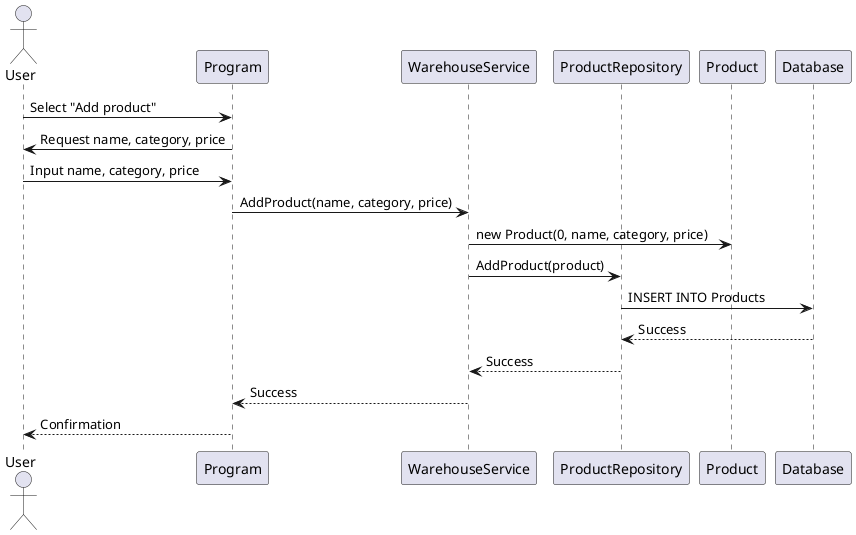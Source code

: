 @startuml
actor User
participant Program
participant WarehouseService
participant ProductRepository
participant Product
participant Database

User -> Program: Select "Add product"
Program -> User: Request name, category, price
User -> Program: Input name, category, price
Program -> WarehouseService: AddProduct(name, category, price)
WarehouseService -> Product: new Product(0, name, category, price)
WarehouseService -> ProductRepository: AddProduct(product)
ProductRepository -> Database: INSERT INTO Products
Database --> ProductRepository: Success
ProductRepository --> WarehouseService: Success
WarehouseService --> Program: Success
Program --> User: Confirmation

@enduml
